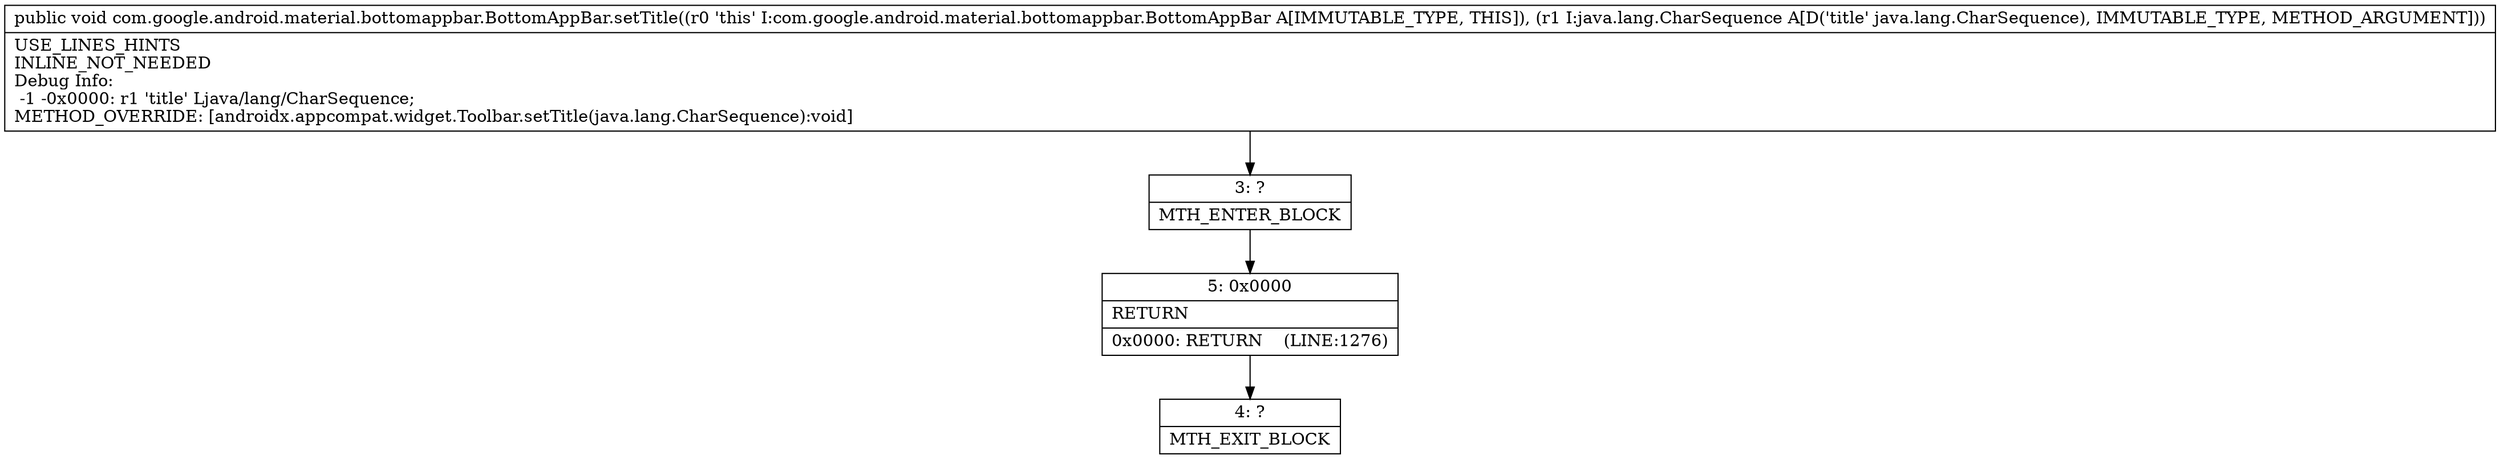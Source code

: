 digraph "CFG forcom.google.android.material.bottomappbar.BottomAppBar.setTitle(Ljava\/lang\/CharSequence;)V" {
Node_3 [shape=record,label="{3\:\ ?|MTH_ENTER_BLOCK\l}"];
Node_5 [shape=record,label="{5\:\ 0x0000|RETURN\l|0x0000: RETURN    (LINE:1276)\l}"];
Node_4 [shape=record,label="{4\:\ ?|MTH_EXIT_BLOCK\l}"];
MethodNode[shape=record,label="{public void com.google.android.material.bottomappbar.BottomAppBar.setTitle((r0 'this' I:com.google.android.material.bottomappbar.BottomAppBar A[IMMUTABLE_TYPE, THIS]), (r1 I:java.lang.CharSequence A[D('title' java.lang.CharSequence), IMMUTABLE_TYPE, METHOD_ARGUMENT]))  | USE_LINES_HINTS\lINLINE_NOT_NEEDED\lDebug Info:\l  \-1 \-0x0000: r1 'title' Ljava\/lang\/CharSequence;\lMETHOD_OVERRIDE: [androidx.appcompat.widget.Toolbar.setTitle(java.lang.CharSequence):void]\l}"];
MethodNode -> Node_3;Node_3 -> Node_5;
Node_5 -> Node_4;
}

